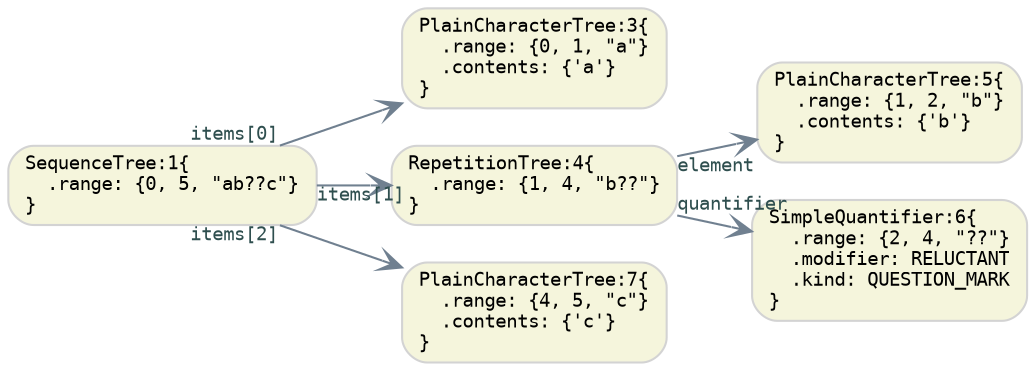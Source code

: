 digraph G {
  rankdir=LR;
  graph [fontname="Monospace", fontsize="11"]

  // default nodes
  node [fontname="Monospace", fontsize= "9", shape="box", style="rounded,filled", color="LightGray", fillcolor="Beige", fixedsize="false", width="0.75"]
  1[ label="SequenceTree:1\{\l  .range: \{0, 5, \"ab??c\"\}\l\}\l" ]
  3[ label="PlainCharacterTree:3\{\l  .range: \{0, 1, \"a\"\}\l  .contents: \{'a'\}\l\}\l" ]
  4[ label="RepetitionTree:4\{\l  .range: \{1, 4, \"b??\"\}\l\}\l" ]
  5[ label="PlainCharacterTree:5\{\l  .range: \{1, 2, \"b\"\}\l  .contents: \{'b'\}\l\}\l" ]
  6[ label="SimpleQuantifier:6\{\l  .range: \{2, 4, \"??\"\}\l  .modifier: RELUCTANT\l  .kind: QUESTION_MARK\l\}\l" ]
  7[ label="PlainCharacterTree:7\{\l  .range: \{4, 5, \"c\"\}\l  .contents: \{'c'\}\l\}\l" ]

  // default edges
  edge [fontname="Monospace", fontsize="9", style="solid", color="SlateGray", fontcolor="DarkSlateGray", arrowhead="vee", arrowtail="none", dir="both"]
  1 -> 3 [ label="",  taillabel="items[0]" ]
  4 -> 5 [ label="",  taillabel="element" ]
  4 -> 6 [ label="",  taillabel="quantifier" ]
  1 -> 4 [ label="",  taillabel="items[1]" ]
  1 -> 7 [ label="",  taillabel="items[2]" ]
}
